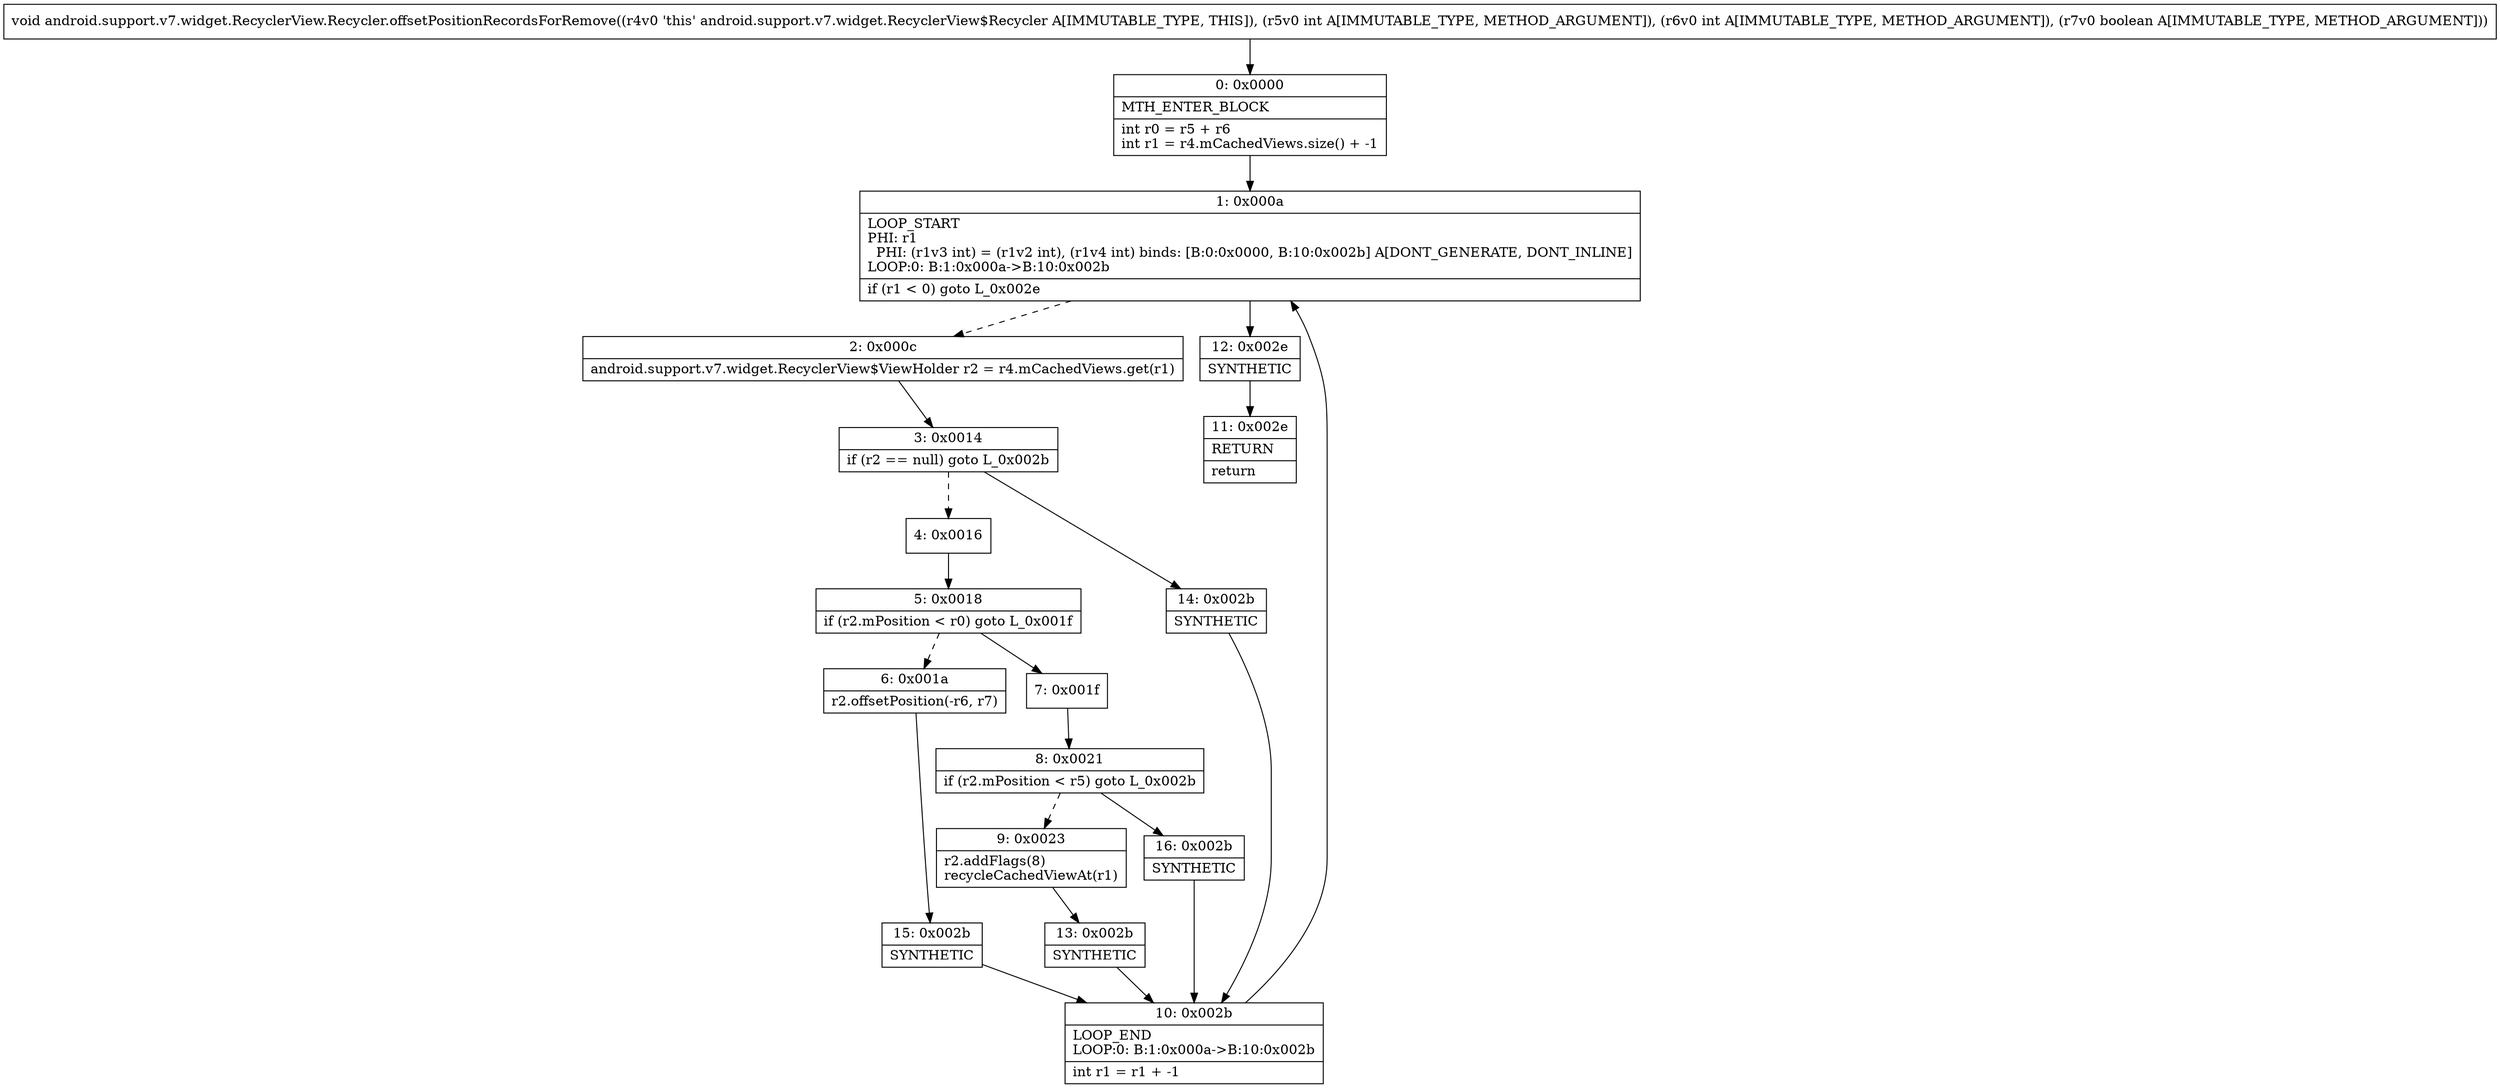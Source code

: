 digraph "CFG forandroid.support.v7.widget.RecyclerView.Recycler.offsetPositionRecordsForRemove(IIZ)V" {
Node_0 [shape=record,label="{0\:\ 0x0000|MTH_ENTER_BLOCK\l|int r0 = r5 + r6\lint r1 = r4.mCachedViews.size() + \-1\l}"];
Node_1 [shape=record,label="{1\:\ 0x000a|LOOP_START\lPHI: r1 \l  PHI: (r1v3 int) = (r1v2 int), (r1v4 int) binds: [B:0:0x0000, B:10:0x002b] A[DONT_GENERATE, DONT_INLINE]\lLOOP:0: B:1:0x000a\-\>B:10:0x002b\l|if (r1 \< 0) goto L_0x002e\l}"];
Node_2 [shape=record,label="{2\:\ 0x000c|android.support.v7.widget.RecyclerView$ViewHolder r2 = r4.mCachedViews.get(r1)\l}"];
Node_3 [shape=record,label="{3\:\ 0x0014|if (r2 == null) goto L_0x002b\l}"];
Node_4 [shape=record,label="{4\:\ 0x0016}"];
Node_5 [shape=record,label="{5\:\ 0x0018|if (r2.mPosition \< r0) goto L_0x001f\l}"];
Node_6 [shape=record,label="{6\:\ 0x001a|r2.offsetPosition(\-r6, r7)\l}"];
Node_7 [shape=record,label="{7\:\ 0x001f}"];
Node_8 [shape=record,label="{8\:\ 0x0021|if (r2.mPosition \< r5) goto L_0x002b\l}"];
Node_9 [shape=record,label="{9\:\ 0x0023|r2.addFlags(8)\lrecycleCachedViewAt(r1)\l}"];
Node_10 [shape=record,label="{10\:\ 0x002b|LOOP_END\lLOOP:0: B:1:0x000a\-\>B:10:0x002b\l|int r1 = r1 + \-1\l}"];
Node_11 [shape=record,label="{11\:\ 0x002e|RETURN\l|return\l}"];
Node_12 [shape=record,label="{12\:\ 0x002e|SYNTHETIC\l}"];
Node_13 [shape=record,label="{13\:\ 0x002b|SYNTHETIC\l}"];
Node_14 [shape=record,label="{14\:\ 0x002b|SYNTHETIC\l}"];
Node_15 [shape=record,label="{15\:\ 0x002b|SYNTHETIC\l}"];
Node_16 [shape=record,label="{16\:\ 0x002b|SYNTHETIC\l}"];
MethodNode[shape=record,label="{void android.support.v7.widget.RecyclerView.Recycler.offsetPositionRecordsForRemove((r4v0 'this' android.support.v7.widget.RecyclerView$Recycler A[IMMUTABLE_TYPE, THIS]), (r5v0 int A[IMMUTABLE_TYPE, METHOD_ARGUMENT]), (r6v0 int A[IMMUTABLE_TYPE, METHOD_ARGUMENT]), (r7v0 boolean A[IMMUTABLE_TYPE, METHOD_ARGUMENT])) }"];
MethodNode -> Node_0;
Node_0 -> Node_1;
Node_1 -> Node_2[style=dashed];
Node_1 -> Node_12;
Node_2 -> Node_3;
Node_3 -> Node_4[style=dashed];
Node_3 -> Node_14;
Node_4 -> Node_5;
Node_5 -> Node_6[style=dashed];
Node_5 -> Node_7;
Node_6 -> Node_15;
Node_7 -> Node_8;
Node_8 -> Node_9[style=dashed];
Node_8 -> Node_16;
Node_9 -> Node_13;
Node_10 -> Node_1;
Node_12 -> Node_11;
Node_13 -> Node_10;
Node_14 -> Node_10;
Node_15 -> Node_10;
Node_16 -> Node_10;
}

